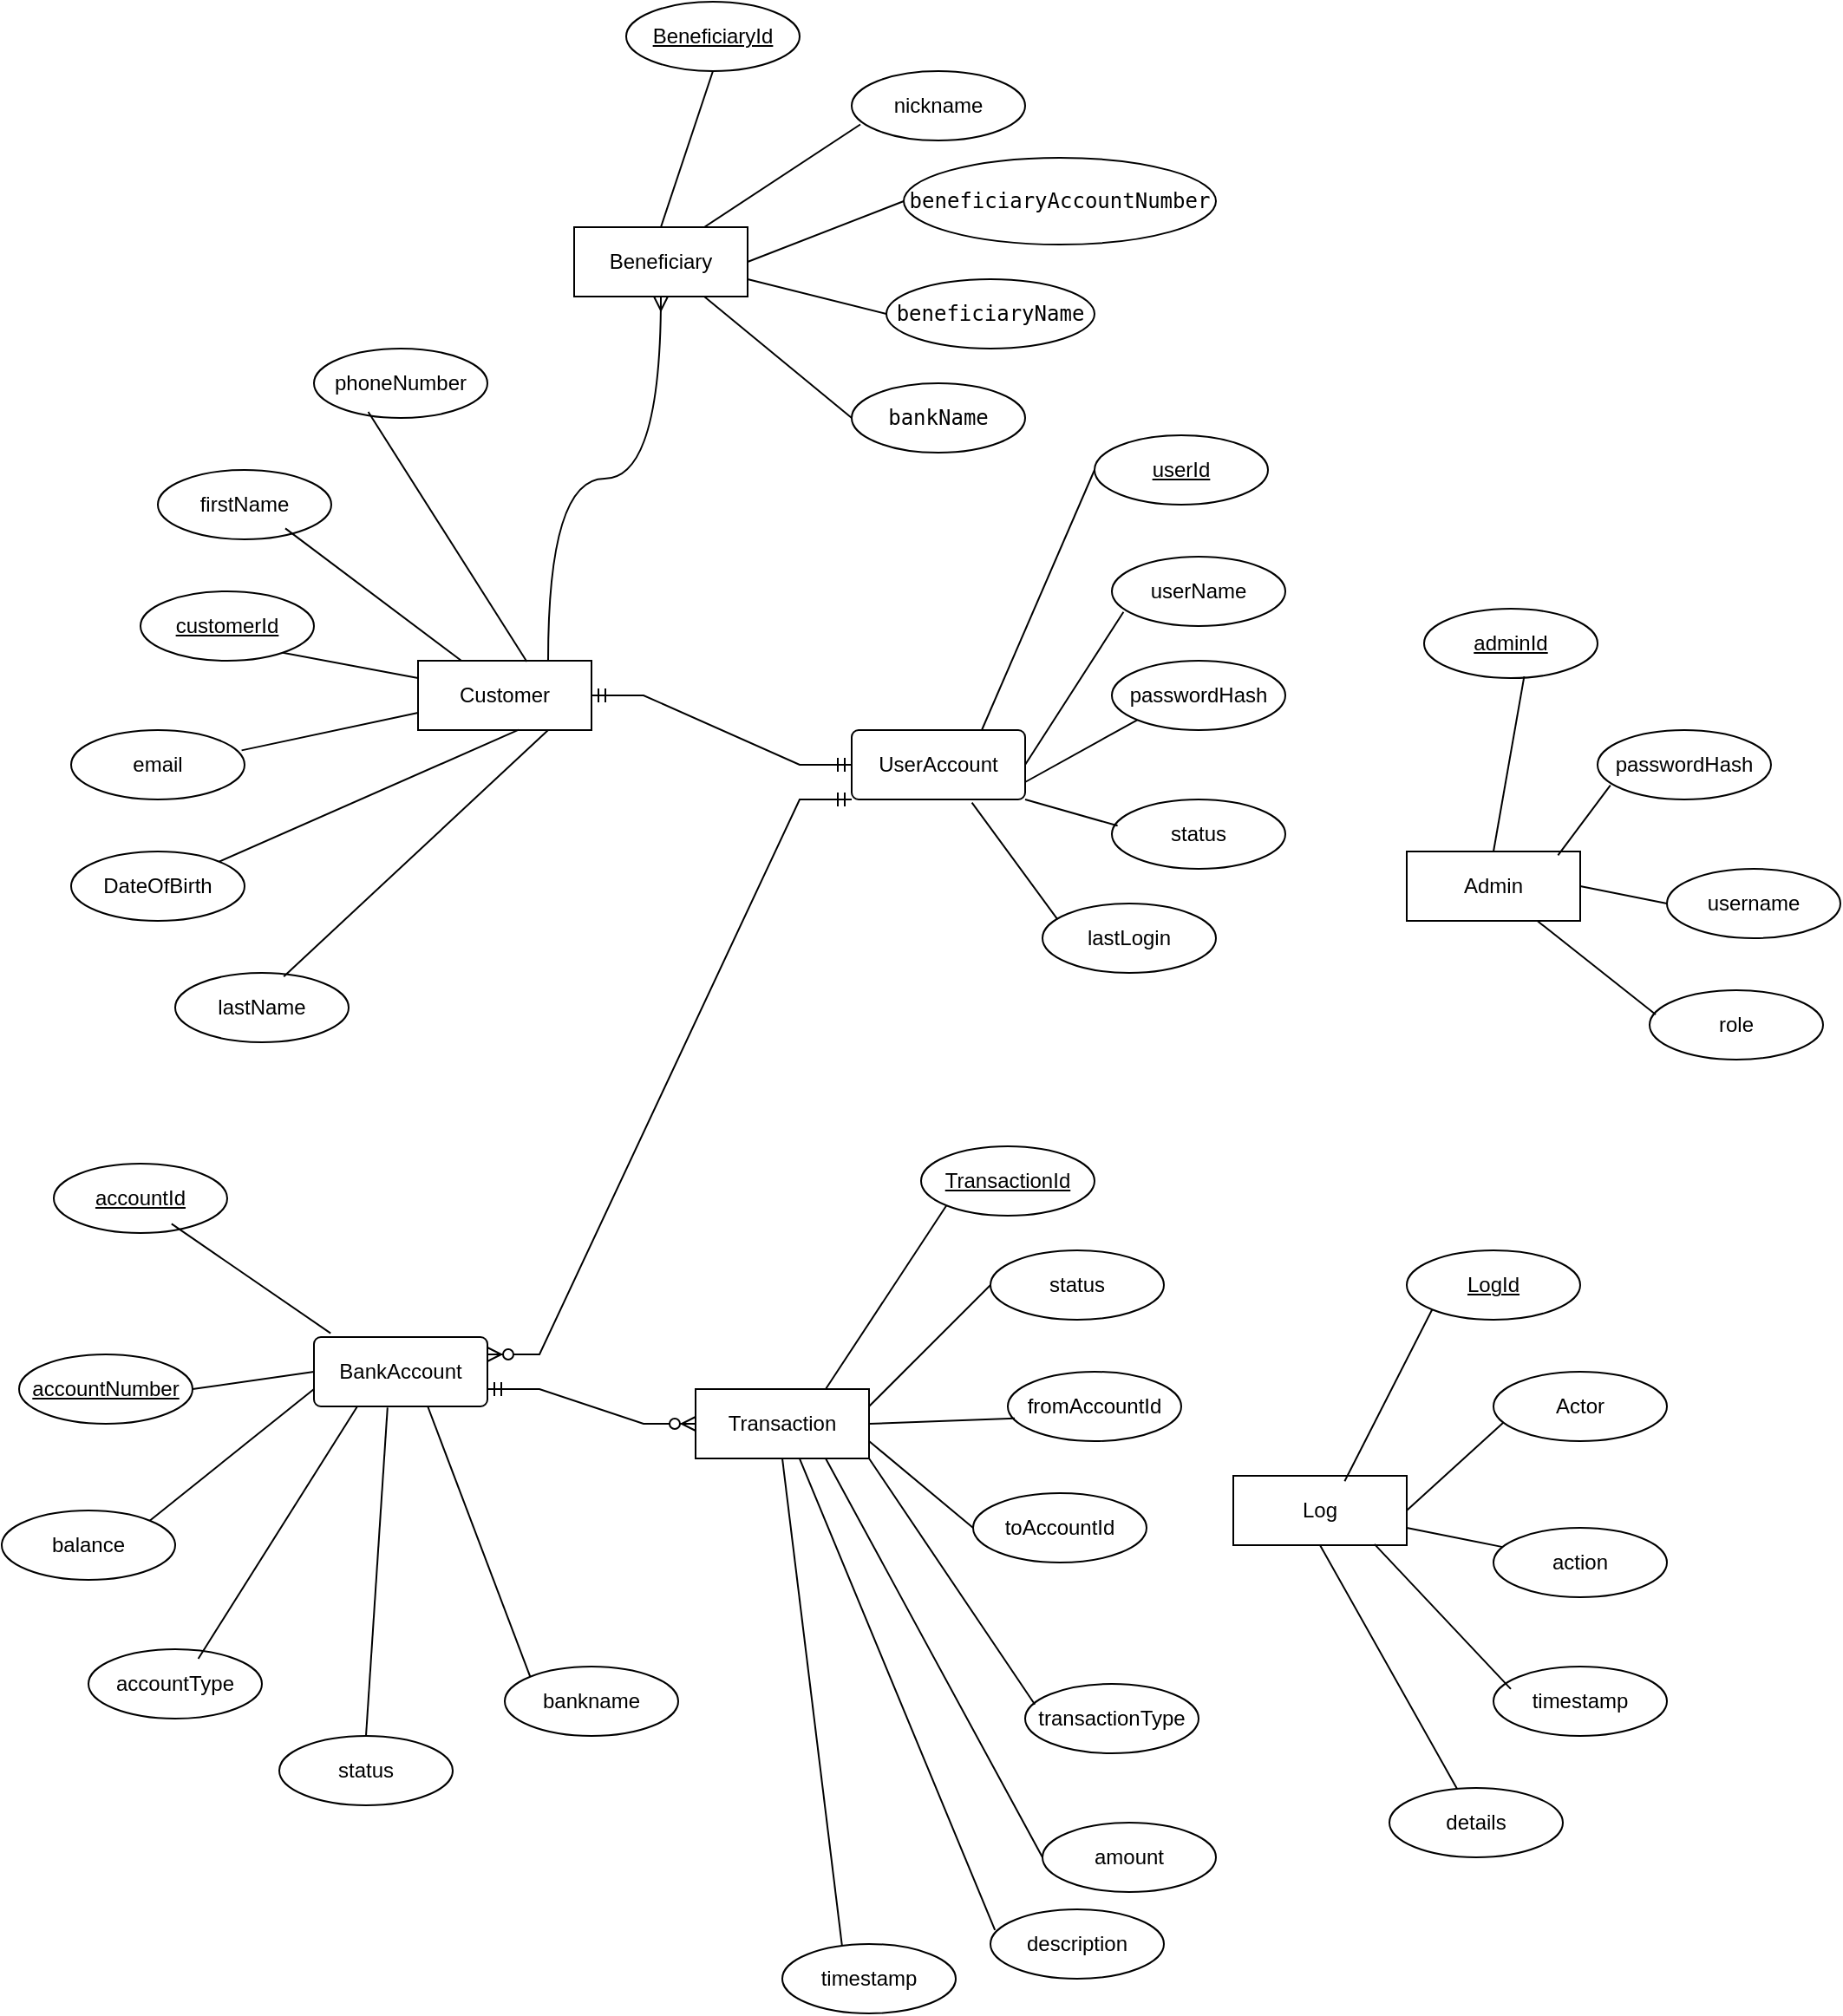 <mxfile version="28.2.5">
  <diagram id="4lKdeR4ZtB2dtN9yT8d8" name="Page-1">
    <mxGraphModel dx="2428" dy="1872" grid="1" gridSize="10" guides="1" tooltips="1" connect="1" arrows="1" fold="1" page="1" pageScale="1" pageWidth="827" pageHeight="1169" math="0" shadow="0">
      <root>
        <mxCell id="0" />
        <mxCell id="1" parent="0" />
        <mxCell id="KLNV0JxwbwmlQM-yH4I7-1" value="Customer" style="whiteSpace=wrap;html=1;align=center;" parent="1" vertex="1">
          <mxGeometry x="-370" y="200" width="100" height="40" as="geometry" />
        </mxCell>
        <mxCell id="KLNV0JxwbwmlQM-yH4I7-2" value="email" style="ellipse;whiteSpace=wrap;html=1;align=center;" parent="1" vertex="1">
          <mxGeometry x="-570" y="240" width="100" height="40" as="geometry" />
        </mxCell>
        <mxCell id="KLNV0JxwbwmlQM-yH4I7-3" value="lastName" style="ellipse;whiteSpace=wrap;html=1;align=center;" parent="1" vertex="1">
          <mxGeometry x="-510" y="380" width="100" height="40" as="geometry" />
        </mxCell>
        <mxCell id="KLNV0JxwbwmlQM-yH4I7-4" value="firstName" style="ellipse;whiteSpace=wrap;html=1;align=center;" parent="1" vertex="1">
          <mxGeometry x="-520" y="90" width="100" height="40" as="geometry" />
        </mxCell>
        <mxCell id="KLNV0JxwbwmlQM-yH4I7-6" value="phoneNumber" style="ellipse;whiteSpace=wrap;html=1;align=center;" parent="1" vertex="1">
          <mxGeometry x="-430" y="20" width="100" height="40" as="geometry" />
        </mxCell>
        <mxCell id="KLNV0JxwbwmlQM-yH4I7-7" value="DateOfBirth" style="ellipse;whiteSpace=wrap;html=1;align=center;" parent="1" vertex="1">
          <mxGeometry x="-570" y="310" width="100" height="40" as="geometry" />
        </mxCell>
        <mxCell id="KLNV0JxwbwmlQM-yH4I7-8" value="BankAccount" style="rounded=1;arcSize=10;whiteSpace=wrap;html=1;align=center;" parent="1" vertex="1">
          <mxGeometry x="-430" y="590" width="100" height="40" as="geometry" />
        </mxCell>
        <mxCell id="KLNV0JxwbwmlQM-yH4I7-17" value="status" style="ellipse;whiteSpace=wrap;html=1;align=center;" parent="1" vertex="1">
          <mxGeometry x="-450" y="820" width="100" height="40" as="geometry" />
        </mxCell>
        <mxCell id="KLNV0JxwbwmlQM-yH4I7-18" value="accountType" style="ellipse;whiteSpace=wrap;html=1;align=center;" parent="1" vertex="1">
          <mxGeometry x="-560" y="770" width="100" height="40" as="geometry" />
        </mxCell>
        <mxCell id="KLNV0JxwbwmlQM-yH4I7-19" value="balance" style="ellipse;whiteSpace=wrap;html=1;align=center;" parent="1" vertex="1">
          <mxGeometry x="-610" y="690" width="100" height="40" as="geometry" />
        </mxCell>
        <mxCell id="KLNV0JxwbwmlQM-yH4I7-20" value="accountId&lt;span style=&quot;color: rgba(0, 0, 0, 0); font-family: monospace; font-size: 0px; text-align: start; text-wrap-mode: nowrap;&quot;&gt;%3CmxGraphModel%3E%3Croot%3E%3CmxCell%20id%3D%220%22%2F%3E%3CmxCell%20id%3D%221%22%20parent%3D%220%22%2F%3E%3CmxCell%20id%3D%222%22%20value%3D%22userId%22%20style%3D%22ellipse%3BwhiteSpace%3Dwrap%3Bhtml%3D1%3Balign%3Dcenter%3B%22%20vertex%3D%221%22%20parent%3D%221%22%3E%3CmxGeometry%20x%3D%22630%22%20y%3D%22160%22%20width%3D%22100%22%20height%3D%2240%22%20as%3D%22geometry%22%2F%3E%3C%2FmxCell%3E%3C%2Froot%3E%3C%2FmxGraphModel%3E&lt;/span&gt;" style="ellipse;whiteSpace=wrap;html=1;align=center;fontStyle=4;" parent="1" vertex="1">
          <mxGeometry x="-580" y="490" width="100" height="40" as="geometry" />
        </mxCell>
        <mxCell id="KLNV0JxwbwmlQM-yH4I7-21" value="accountNumber" style="ellipse;whiteSpace=wrap;html=1;align=center;fontStyle=4;" parent="1" vertex="1">
          <mxGeometry x="-600" y="600" width="100" height="40" as="geometry" />
        </mxCell>
        <mxCell id="KLNV0JxwbwmlQM-yH4I7-22" value="" style="endArrow=none;html=1;rounded=0;entryX=0.313;entryY=0.913;entryDx=0;entryDy=0;entryPerimeter=0;exitX=0.627;exitY=0.013;exitDx=0;exitDy=0;exitPerimeter=0;" parent="1" source="KLNV0JxwbwmlQM-yH4I7-1" target="KLNV0JxwbwmlQM-yH4I7-6" edge="1">
          <mxGeometry relative="1" as="geometry">
            <mxPoint x="290" y="270" as="sourcePoint" />
            <mxPoint x="120" y="130" as="targetPoint" />
          </mxGeometry>
        </mxCell>
        <mxCell id="KLNV0JxwbwmlQM-yH4I7-23" value="" style="endArrow=none;html=1;rounded=0;entryX=0;entryY=0.5;entryDx=0;entryDy=0;exitX=0;exitY=0.25;exitDx=0;exitDy=0;" parent="1" source="KLNV0JxwbwmlQM-yH4I7-1" target="KLNV0JxwbwmlQM-yH4I7-35" edge="1">
          <mxGeometry relative="1" as="geometry">
            <mxPoint x="80" y="314" as="sourcePoint" />
            <mxPoint x="170" y="200" as="targetPoint" />
          </mxGeometry>
        </mxCell>
        <mxCell id="KLNV0JxwbwmlQM-yH4I7-24" value="" style="endArrow=none;html=1;rounded=0;entryX=0.735;entryY=0.842;entryDx=0;entryDy=0;exitX=0.25;exitY=0;exitDx=0;exitDy=0;entryPerimeter=0;" parent="1" source="KLNV0JxwbwmlQM-yH4I7-1" target="KLNV0JxwbwmlQM-yH4I7-4" edge="1">
          <mxGeometry relative="1" as="geometry">
            <mxPoint x="130" y="444" as="sourcePoint" />
            <mxPoint x="188" y="320" as="targetPoint" />
          </mxGeometry>
        </mxCell>
        <mxCell id="KLNV0JxwbwmlQM-yH4I7-25" value="" style="endArrow=none;html=1;rounded=0;entryX=0.75;entryY=1;entryDx=0;entryDy=0;exitX=0.626;exitY=0.053;exitDx=0;exitDy=0;exitPerimeter=0;" parent="1" source="KLNV0JxwbwmlQM-yH4I7-3" target="KLNV0JxwbwmlQM-yH4I7-1" edge="1">
          <mxGeometry relative="1" as="geometry">
            <mxPoint x="90" y="454" as="sourcePoint" />
            <mxPoint x="148" y="330" as="targetPoint" />
          </mxGeometry>
        </mxCell>
        <mxCell id="KLNV0JxwbwmlQM-yH4I7-26" value="" style="endArrow=none;html=1;rounded=0;entryX=0;entryY=0.75;entryDx=0;entryDy=0;exitX=0.983;exitY=0.292;exitDx=0;exitDy=0;exitPerimeter=0;" parent="1" source="KLNV0JxwbwmlQM-yH4I7-2" target="KLNV0JxwbwmlQM-yH4I7-1" edge="1">
          <mxGeometry relative="1" as="geometry">
            <mxPoint x="-30" y="404" as="sourcePoint" />
            <mxPoint x="28" y="280" as="targetPoint" />
          </mxGeometry>
        </mxCell>
        <mxCell id="KLNV0JxwbwmlQM-yH4I7-27" value="" style="endArrow=none;html=1;rounded=0;entryX=0.58;entryY=0.996;entryDx=0;entryDy=0;entryPerimeter=0;exitX=1;exitY=0;exitDx=0;exitDy=0;" parent="1" source="KLNV0JxwbwmlQM-yH4I7-7" target="KLNV0JxwbwmlQM-yH4I7-1" edge="1">
          <mxGeometry relative="1" as="geometry">
            <mxPoint x="90" y="544" as="sourcePoint" />
            <mxPoint x="148" y="420" as="targetPoint" />
          </mxGeometry>
        </mxCell>
        <mxCell id="KLNV0JxwbwmlQM-yH4I7-35" value="customerId" style="ellipse;whiteSpace=wrap;html=1;align=center;fontStyle=4;" parent="1" vertex="1">
          <mxGeometry x="-530" y="160" width="100" height="40" as="geometry" />
        </mxCell>
        <mxCell id="KLNV0JxwbwmlQM-yH4I7-37" value="" style="endArrow=none;html=1;rounded=0;exitX=0.679;exitY=0.868;exitDx=0;exitDy=0;exitPerimeter=0;entryX=0.096;entryY=-0.055;entryDx=0;entryDy=0;entryPerimeter=0;" parent="1" source="KLNV0JxwbwmlQM-yH4I7-20" target="KLNV0JxwbwmlQM-yH4I7-8" edge="1">
          <mxGeometry relative="1" as="geometry">
            <mxPoint x="290" y="550" as="sourcePoint" />
            <mxPoint x="450" y="550" as="targetPoint" />
          </mxGeometry>
        </mxCell>
        <mxCell id="KLNV0JxwbwmlQM-yH4I7-38" value="" style="endArrow=none;html=1;rounded=0;entryX=1;entryY=0.5;entryDx=0;entryDy=0;exitX=0;exitY=0.5;exitDx=0;exitDy=0;" parent="1" source="KLNV0JxwbwmlQM-yH4I7-8" target="KLNV0JxwbwmlQM-yH4I7-21" edge="1">
          <mxGeometry relative="1" as="geometry">
            <mxPoint x="-310" y="620" as="sourcePoint" />
            <mxPoint x="450" y="550" as="targetPoint" />
          </mxGeometry>
        </mxCell>
        <mxCell id="KLNV0JxwbwmlQM-yH4I7-40" value="" style="endArrow=none;html=1;rounded=0;entryX=1;entryY=0;entryDx=0;entryDy=0;exitX=0;exitY=0.75;exitDx=0;exitDy=0;" parent="1" source="KLNV0JxwbwmlQM-yH4I7-8" target="KLNV0JxwbwmlQM-yH4I7-19" edge="1">
          <mxGeometry relative="1" as="geometry">
            <mxPoint x="-310" y="650" as="sourcePoint" />
            <mxPoint x="603" y="660" as="targetPoint" />
          </mxGeometry>
        </mxCell>
        <mxCell id="KLNV0JxwbwmlQM-yH4I7-41" value="" style="endArrow=none;html=1;rounded=0;entryX=0.633;entryY=0.137;entryDx=0;entryDy=0;entryPerimeter=0;exitX=0.25;exitY=1;exitDx=0;exitDy=0;" parent="1" source="KLNV0JxwbwmlQM-yH4I7-8" target="KLNV0JxwbwmlQM-yH4I7-18" edge="1">
          <mxGeometry relative="1" as="geometry">
            <mxPoint x="570" y="719" as="sourcePoint" />
            <mxPoint x="623" y="680" as="targetPoint" />
          </mxGeometry>
        </mxCell>
        <mxCell id="KLNV0JxwbwmlQM-yH4I7-42" value="" style="endArrow=none;html=1;rounded=0;entryX=0.5;entryY=0;entryDx=0;entryDy=0;exitX=0.424;exitY=1.018;exitDx=0;exitDy=0;exitPerimeter=0;" parent="1" source="KLNV0JxwbwmlQM-yH4I7-8" target="KLNV0JxwbwmlQM-yH4I7-17" edge="1">
          <mxGeometry relative="1" as="geometry">
            <mxPoint x="560" y="729" as="sourcePoint" />
            <mxPoint x="613" y="690" as="targetPoint" />
          </mxGeometry>
        </mxCell>
        <mxCell id="KLNV0JxwbwmlQM-yH4I7-43" value="Transaction" style="whiteSpace=wrap;html=1;align=center;" parent="1" vertex="1">
          <mxGeometry x="-210" y="620" width="100" height="40" as="geometry" />
        </mxCell>
        <mxCell id="KLNV0JxwbwmlQM-yH4I7-44" value="fromAccountId" style="ellipse;whiteSpace=wrap;html=1;align=center;" parent="1" vertex="1">
          <mxGeometry x="-30" y="610" width="100" height="40" as="geometry" />
        </mxCell>
        <mxCell id="KLNV0JxwbwmlQM-yH4I7-45" value="TransactionId" style="ellipse;whiteSpace=wrap;html=1;align=center;fontStyle=4;" parent="1" vertex="1">
          <mxGeometry x="-80" y="480" width="100" height="40" as="geometry" />
        </mxCell>
        <mxCell id="KLNV0JxwbwmlQM-yH4I7-47" value="transactionType" style="ellipse;whiteSpace=wrap;html=1;align=center;" parent="1" vertex="1">
          <mxGeometry x="-20" y="790" width="100" height="40" as="geometry" />
        </mxCell>
        <mxCell id="KLNV0JxwbwmlQM-yH4I7-48" value="toAccountId" style="ellipse;whiteSpace=wrap;html=1;align=center;" parent="1" vertex="1">
          <mxGeometry x="-50" y="680" width="100" height="40" as="geometry" />
        </mxCell>
        <mxCell id="KLNV0JxwbwmlQM-yH4I7-49" value="amount" style="ellipse;whiteSpace=wrap;html=1;align=center;" parent="1" vertex="1">
          <mxGeometry x="-10" y="870" width="100" height="40" as="geometry" />
        </mxCell>
        <mxCell id="KLNV0JxwbwmlQM-yH4I7-50" value="description" style="ellipse;whiteSpace=wrap;html=1;align=center;" parent="1" vertex="1">
          <mxGeometry x="-40" y="920" width="100" height="40" as="geometry" />
        </mxCell>
        <mxCell id="KLNV0JxwbwmlQM-yH4I7-51" value="status" style="ellipse;whiteSpace=wrap;html=1;align=center;" parent="1" vertex="1">
          <mxGeometry x="-40" y="540" width="100" height="40" as="geometry" />
        </mxCell>
        <mxCell id="KLNV0JxwbwmlQM-yH4I7-52" value="timestamp" style="ellipse;whiteSpace=wrap;html=1;align=center;" parent="1" vertex="1">
          <mxGeometry x="-160" y="940" width="100" height="40" as="geometry" />
        </mxCell>
        <mxCell id="KLNV0JxwbwmlQM-yH4I7-54" value="Admin" style="whiteSpace=wrap;html=1;align=center;" parent="1" vertex="1">
          <mxGeometry x="200" y="310" width="100" height="40" as="geometry" />
        </mxCell>
        <mxCell id="KLNV0JxwbwmlQM-yH4I7-55" value="passwordHash" style="ellipse;whiteSpace=wrap;html=1;align=center;" parent="1" vertex="1">
          <mxGeometry x="310" y="240" width="100" height="40" as="geometry" />
        </mxCell>
        <mxCell id="KLNV0JxwbwmlQM-yH4I7-56" value="adminId" style="ellipse;whiteSpace=wrap;html=1;align=center;fontStyle=4;" parent="1" vertex="1">
          <mxGeometry x="210" y="170" width="100" height="40" as="geometry" />
        </mxCell>
        <mxCell id="KLNV0JxwbwmlQM-yH4I7-57" value="username" style="ellipse;whiteSpace=wrap;html=1;align=center;" parent="1" vertex="1">
          <mxGeometry x="350" y="320" width="100" height="40" as="geometry" />
        </mxCell>
        <mxCell id="hvfkJ8Ui0_NtQzetKTxe-1" value="Log" style="whiteSpace=wrap;html=1;align=center;" vertex="1" parent="1">
          <mxGeometry x="100" y="670" width="100" height="40" as="geometry" />
        </mxCell>
        <mxCell id="hvfkJ8Ui0_NtQzetKTxe-2" value="LogId" style="ellipse;whiteSpace=wrap;html=1;align=center;fontStyle=4;" vertex="1" parent="1">
          <mxGeometry x="200" y="540" width="100" height="40" as="geometry" />
        </mxCell>
        <mxCell id="hvfkJ8Ui0_NtQzetKTxe-3" value="Actor" style="ellipse;whiteSpace=wrap;html=1;align=center;" vertex="1" parent="1">
          <mxGeometry x="250" y="610" width="100" height="40" as="geometry" />
        </mxCell>
        <mxCell id="hvfkJ8Ui0_NtQzetKTxe-4" value="action" style="ellipse;whiteSpace=wrap;html=1;align=center;" vertex="1" parent="1">
          <mxGeometry x="250" y="700" width="100" height="40" as="geometry" />
        </mxCell>
        <mxCell id="hvfkJ8Ui0_NtQzetKTxe-5" value="details" style="ellipse;whiteSpace=wrap;html=1;align=center;" vertex="1" parent="1">
          <mxGeometry x="190" y="850" width="100" height="40" as="geometry" />
        </mxCell>
        <mxCell id="hvfkJ8Ui0_NtQzetKTxe-6" value="timestamp" style="ellipse;whiteSpace=wrap;html=1;align=center;" vertex="1" parent="1">
          <mxGeometry x="250" y="780" width="100" height="40" as="geometry" />
        </mxCell>
        <mxCell id="hvfkJ8Ui0_NtQzetKTxe-8" value="role" style="ellipse;whiteSpace=wrap;html=1;align=center;" vertex="1" parent="1">
          <mxGeometry x="340" y="390" width="100" height="40" as="geometry" />
        </mxCell>
        <mxCell id="hvfkJ8Ui0_NtQzetKTxe-9" value="" style="endArrow=none;html=1;rounded=0;exitX=0.75;exitY=0;exitDx=0;exitDy=0;entryX=0;entryY=1;entryDx=0;entryDy=0;" edge="1" parent="1" source="KLNV0JxwbwmlQM-yH4I7-43" target="KLNV0JxwbwmlQM-yH4I7-45">
          <mxGeometry relative="1" as="geometry">
            <mxPoint x="90" y="760" as="sourcePoint" />
            <mxPoint x="250" y="760" as="targetPoint" />
          </mxGeometry>
        </mxCell>
        <mxCell id="hvfkJ8Ui0_NtQzetKTxe-10" value="" style="endArrow=none;html=1;rounded=0;exitX=1;exitY=0.25;exitDx=0;exitDy=0;entryX=0;entryY=0.5;entryDx=0;entryDy=0;" edge="1" parent="1" source="KLNV0JxwbwmlQM-yH4I7-43" target="KLNV0JxwbwmlQM-yH4I7-51">
          <mxGeometry relative="1" as="geometry">
            <mxPoint x="-140" y="936" as="sourcePoint" />
            <mxPoint x="-30" y="800" as="targetPoint" />
          </mxGeometry>
        </mxCell>
        <mxCell id="hvfkJ8Ui0_NtQzetKTxe-11" value="" style="endArrow=none;html=1;rounded=0;exitX=1;exitY=0.5;exitDx=0;exitDy=0;entryX=0.04;entryY=0.673;entryDx=0;entryDy=0;entryPerimeter=0;" edge="1" parent="1" source="KLNV0JxwbwmlQM-yH4I7-43" target="KLNV0JxwbwmlQM-yH4I7-44">
          <mxGeometry relative="1" as="geometry">
            <mxPoint x="-150" y="810" as="sourcePoint" />
            <mxPoint x="10" y="810" as="targetPoint" />
          </mxGeometry>
        </mxCell>
        <mxCell id="hvfkJ8Ui0_NtQzetKTxe-12" value="" style="endArrow=none;html=1;rounded=0;exitX=1;exitY=0.75;exitDx=0;exitDy=0;entryX=0;entryY=0.5;entryDx=0;entryDy=0;" edge="1" parent="1" source="KLNV0JxwbwmlQM-yH4I7-43" target="KLNV0JxwbwmlQM-yH4I7-48">
          <mxGeometry relative="1" as="geometry">
            <mxPoint x="-160" y="1006" as="sourcePoint" />
            <mxPoint x="-50" y="870" as="targetPoint" />
          </mxGeometry>
        </mxCell>
        <mxCell id="hvfkJ8Ui0_NtQzetKTxe-13" value="" style="endArrow=none;html=1;rounded=0;exitX=1;exitY=1;exitDx=0;exitDy=0;entryX=0.056;entryY=0.297;entryDx=0;entryDy=0;entryPerimeter=0;" edge="1" parent="1" source="KLNV0JxwbwmlQM-yH4I7-43" target="KLNV0JxwbwmlQM-yH4I7-47">
          <mxGeometry relative="1" as="geometry">
            <mxPoint x="-110" y="1046" as="sourcePoint" />
            <mxPoint y="910" as="targetPoint" />
          </mxGeometry>
        </mxCell>
        <mxCell id="hvfkJ8Ui0_NtQzetKTxe-14" value="" style="endArrow=none;html=1;rounded=0;exitX=0.75;exitY=1;exitDx=0;exitDy=0;entryX=0;entryY=0.5;entryDx=0;entryDy=0;" edge="1" parent="1" source="KLNV0JxwbwmlQM-yH4I7-43" target="KLNV0JxwbwmlQM-yH4I7-49">
          <mxGeometry relative="1" as="geometry">
            <mxPoint x="90" y="1106" as="sourcePoint" />
            <mxPoint x="200" y="970" as="targetPoint" />
          </mxGeometry>
        </mxCell>
        <mxCell id="hvfkJ8Ui0_NtQzetKTxe-15" value="" style="endArrow=none;html=1;rounded=0;exitX=0.599;exitY=0.999;exitDx=0;exitDy=0;entryX=0.026;entryY=0.299;entryDx=0;entryDy=0;entryPerimeter=0;exitPerimeter=0;" edge="1" parent="1" source="KLNV0JxwbwmlQM-yH4I7-43" target="KLNV0JxwbwmlQM-yH4I7-50">
          <mxGeometry relative="1" as="geometry">
            <mxPoint x="210" y="1186" as="sourcePoint" />
            <mxPoint x="320" y="1050" as="targetPoint" />
          </mxGeometry>
        </mxCell>
        <mxCell id="hvfkJ8Ui0_NtQzetKTxe-16" value="" style="endArrow=none;html=1;rounded=0;exitX=0.5;exitY=1;exitDx=0;exitDy=0;entryX=0.344;entryY=0.018;entryDx=0;entryDy=0;entryPerimeter=0;" edge="1" parent="1" source="KLNV0JxwbwmlQM-yH4I7-43" target="KLNV0JxwbwmlQM-yH4I7-52">
          <mxGeometry relative="1" as="geometry">
            <mxPoint x="-170" y="1226" as="sourcePoint" />
            <mxPoint x="-60" y="1090" as="targetPoint" />
          </mxGeometry>
        </mxCell>
        <mxCell id="hvfkJ8Ui0_NtQzetKTxe-18" value="" style="endArrow=none;html=1;rounded=0;entryX=0;entryY=1;entryDx=0;entryDy=0;exitX=0.642;exitY=0.079;exitDx=0;exitDy=0;exitPerimeter=0;" edge="1" parent="1" source="hvfkJ8Ui0_NtQzetKTxe-1" target="hvfkJ8Ui0_NtQzetKTxe-2">
          <mxGeometry relative="1" as="geometry">
            <mxPoint x="-150" y="630" as="sourcePoint" />
            <mxPoint x="10" y="630" as="targetPoint" />
          </mxGeometry>
        </mxCell>
        <mxCell id="hvfkJ8Ui0_NtQzetKTxe-19" value="" style="endArrow=none;html=1;rounded=0;exitX=1;exitY=0.5;exitDx=0;exitDy=0;entryX=0.059;entryY=0.729;entryDx=0;entryDy=0;entryPerimeter=0;" edge="1" parent="1" source="hvfkJ8Ui0_NtQzetKTxe-1" target="hvfkJ8Ui0_NtQzetKTxe-3">
          <mxGeometry relative="1" as="geometry">
            <mxPoint x="110" y="866" as="sourcePoint" />
            <mxPoint x="220" y="730" as="targetPoint" />
          </mxGeometry>
        </mxCell>
        <mxCell id="hvfkJ8Ui0_NtQzetKTxe-20" value="" style="endArrow=none;html=1;rounded=0;exitX=1;exitY=0.75;exitDx=0;exitDy=0;" edge="1" parent="1" source="hvfkJ8Ui0_NtQzetKTxe-1" target="hvfkJ8Ui0_NtQzetKTxe-4">
          <mxGeometry relative="1" as="geometry">
            <mxPoint x="150" y="906" as="sourcePoint" />
            <mxPoint x="260" y="770" as="targetPoint" />
          </mxGeometry>
        </mxCell>
        <mxCell id="hvfkJ8Ui0_NtQzetKTxe-21" value="" style="endArrow=none;html=1;rounded=0;exitX=0.814;exitY=0.986;exitDx=0;exitDy=0;entryX=0.1;entryY=0.323;entryDx=0;entryDy=0;exitPerimeter=0;entryPerimeter=0;" edge="1" parent="1" source="hvfkJ8Ui0_NtQzetKTxe-1" target="hvfkJ8Ui0_NtQzetKTxe-6">
          <mxGeometry relative="1" as="geometry">
            <mxPoint x="220" y="916" as="sourcePoint" />
            <mxPoint x="330" y="780" as="targetPoint" />
          </mxGeometry>
        </mxCell>
        <mxCell id="hvfkJ8Ui0_NtQzetKTxe-22" value="" style="endArrow=none;html=1;rounded=0;exitX=0.5;exitY=1;exitDx=0;exitDy=0;" edge="1" parent="1" source="hvfkJ8Ui0_NtQzetKTxe-1" target="hvfkJ8Ui0_NtQzetKTxe-5">
          <mxGeometry relative="1" as="geometry">
            <mxPoint x="230" y="1026" as="sourcePoint" />
            <mxPoint x="340" y="890" as="targetPoint" />
          </mxGeometry>
        </mxCell>
        <mxCell id="hvfkJ8Ui0_NtQzetKTxe-23" value="" style="endArrow=none;html=1;rounded=0;exitX=0.577;exitY=0.976;exitDx=0;exitDy=0;exitPerimeter=0;entryX=0.5;entryY=0;entryDx=0;entryDy=0;" edge="1" parent="1" source="KLNV0JxwbwmlQM-yH4I7-56" target="KLNV0JxwbwmlQM-yH4I7-54">
          <mxGeometry relative="1" as="geometry">
            <mxPoint x="210" y="340" as="sourcePoint" />
            <mxPoint x="370" y="340" as="targetPoint" />
          </mxGeometry>
        </mxCell>
        <mxCell id="hvfkJ8Ui0_NtQzetKTxe-24" value="" style="endArrow=none;html=1;rounded=0;exitX=0.872;exitY=0.054;exitDx=0;exitDy=0;exitPerimeter=0;entryX=0.074;entryY=0.796;entryDx=0;entryDy=0;entryPerimeter=0;" edge="1" parent="1" source="KLNV0JxwbwmlQM-yH4I7-54" target="KLNV0JxwbwmlQM-yH4I7-55">
          <mxGeometry relative="1" as="geometry">
            <mxPoint x="268" y="270" as="sourcePoint" />
            <mxPoint x="250" y="371" as="targetPoint" />
          </mxGeometry>
        </mxCell>
        <mxCell id="hvfkJ8Ui0_NtQzetKTxe-25" value="" style="endArrow=none;html=1;rounded=0;exitX=0;exitY=0.5;exitDx=0;exitDy=0;entryX=1;entryY=0.5;entryDx=0;entryDy=0;" edge="1" parent="1" source="KLNV0JxwbwmlQM-yH4I7-57" target="KLNV0JxwbwmlQM-yH4I7-54">
          <mxGeometry relative="1" as="geometry">
            <mxPoint x="338" y="340" as="sourcePoint" />
            <mxPoint x="320" y="441" as="targetPoint" />
          </mxGeometry>
        </mxCell>
        <mxCell id="hvfkJ8Ui0_NtQzetKTxe-26" value="" style="endArrow=none;html=1;rounded=0;exitX=0.035;exitY=0.35;exitDx=0;exitDy=0;exitPerimeter=0;" edge="1" parent="1" source="hvfkJ8Ui0_NtQzetKTxe-8" target="KLNV0JxwbwmlQM-yH4I7-54">
          <mxGeometry relative="1" as="geometry">
            <mxPoint x="308" y="410" as="sourcePoint" />
            <mxPoint x="290" y="511" as="targetPoint" />
          </mxGeometry>
        </mxCell>
        <mxCell id="hvfkJ8Ui0_NtQzetKTxe-27" value="UserAccount" style="rounded=1;arcSize=10;whiteSpace=wrap;html=1;align=center;" vertex="1" parent="1">
          <mxGeometry x="-120" y="240" width="100" height="40" as="geometry" />
        </mxCell>
        <mxCell id="hvfkJ8Ui0_NtQzetKTxe-28" value="userName" style="ellipse;whiteSpace=wrap;html=1;align=center;" vertex="1" parent="1">
          <mxGeometry x="30" y="140" width="100" height="40" as="geometry" />
        </mxCell>
        <mxCell id="hvfkJ8Ui0_NtQzetKTxe-29" value="passwordHash" style="ellipse;whiteSpace=wrap;html=1;align=center;" vertex="1" parent="1">
          <mxGeometry x="30" y="200" width="100" height="40" as="geometry" />
        </mxCell>
        <mxCell id="hvfkJ8Ui0_NtQzetKTxe-30" value="lastLogin" style="ellipse;whiteSpace=wrap;html=1;align=center;" vertex="1" parent="1">
          <mxGeometry x="-10" y="340" width="100" height="40" as="geometry" />
        </mxCell>
        <mxCell id="hvfkJ8Ui0_NtQzetKTxe-31" value="status" style="ellipse;whiteSpace=wrap;html=1;align=center;" vertex="1" parent="1">
          <mxGeometry x="30" y="280" width="100" height="40" as="geometry" />
        </mxCell>
        <mxCell id="hvfkJ8Ui0_NtQzetKTxe-32" value="" style="endArrow=none;html=1;rounded=0;entryX=0;entryY=0.5;entryDx=0;entryDy=0;exitX=0.75;exitY=0;exitDx=0;exitDy=0;" edge="1" parent="1" source="hvfkJ8Ui0_NtQzetKTxe-27" target="hvfkJ8Ui0_NtQzetKTxe-37">
          <mxGeometry relative="1" as="geometry">
            <mxPoint x="-340" y="240" as="sourcePoint" />
            <mxPoint x="25.3" y="110.52" as="targetPoint" />
          </mxGeometry>
        </mxCell>
        <mxCell id="hvfkJ8Ui0_NtQzetKTxe-33" value="" style="endArrow=none;html=1;rounded=0;entryX=0.067;entryY=0.796;entryDx=0;entryDy=0;entryPerimeter=0;exitX=1;exitY=0.5;exitDx=0;exitDy=0;" edge="1" parent="1" source="hvfkJ8Ui0_NtQzetKTxe-27" target="hvfkJ8Ui0_NtQzetKTxe-28">
          <mxGeometry relative="1" as="geometry">
            <mxPoint x="-340" y="240" as="sourcePoint" />
            <mxPoint x="-180" y="240" as="targetPoint" />
          </mxGeometry>
        </mxCell>
        <mxCell id="hvfkJ8Ui0_NtQzetKTxe-34" value="" style="endArrow=none;html=1;rounded=0;entryX=0;entryY=1;entryDx=0;entryDy=0;exitX=1;exitY=0.75;exitDx=0;exitDy=0;" edge="1" parent="1" source="hvfkJ8Ui0_NtQzetKTxe-27" target="hvfkJ8Ui0_NtQzetKTxe-29">
          <mxGeometry relative="1" as="geometry">
            <mxPoint y="308" as="sourcePoint" />
            <mxPoint x="47" y="260" as="targetPoint" />
          </mxGeometry>
        </mxCell>
        <mxCell id="hvfkJ8Ui0_NtQzetKTxe-35" value="" style="endArrow=none;html=1;rounded=0;entryX=0.033;entryY=0.379;entryDx=0;entryDy=0;entryPerimeter=0;exitX=1;exitY=1;exitDx=0;exitDy=0;" edge="1" parent="1" source="hvfkJ8Ui0_NtQzetKTxe-27" target="hvfkJ8Ui0_NtQzetKTxe-31">
          <mxGeometry relative="1" as="geometry">
            <mxPoint y="338" as="sourcePoint" />
            <mxPoint x="47" y="290" as="targetPoint" />
          </mxGeometry>
        </mxCell>
        <mxCell id="hvfkJ8Ui0_NtQzetKTxe-36" value="" style="endArrow=none;html=1;rounded=0;entryX=0.087;entryY=0.229;entryDx=0;entryDy=0;entryPerimeter=0;exitX=0.693;exitY=1.046;exitDx=0;exitDy=0;exitPerimeter=0;" edge="1" parent="1" source="hvfkJ8Ui0_NtQzetKTxe-27" target="hvfkJ8Ui0_NtQzetKTxe-30">
          <mxGeometry relative="1" as="geometry">
            <mxPoint x="-40" y="358" as="sourcePoint" />
            <mxPoint x="7" y="310" as="targetPoint" />
          </mxGeometry>
        </mxCell>
        <mxCell id="hvfkJ8Ui0_NtQzetKTxe-37" value="userId" style="ellipse;whiteSpace=wrap;html=1;align=center;fontStyle=4;" vertex="1" parent="1">
          <mxGeometry x="20" y="70" width="100" height="40" as="geometry" />
        </mxCell>
        <mxCell id="hvfkJ8Ui0_NtQzetKTxe-47" value="" style="edgeStyle=entityRelationEdgeStyle;fontSize=12;html=1;endArrow=ERmandOne;startArrow=ERmandOne;rounded=0;entryX=0;entryY=0.5;entryDx=0;entryDy=0;exitX=1;exitY=0.5;exitDx=0;exitDy=0;" edge="1" parent="1" source="KLNV0JxwbwmlQM-yH4I7-1" target="hvfkJ8Ui0_NtQzetKTxe-27">
          <mxGeometry width="100" height="100" relative="1" as="geometry">
            <mxPoint x="-280" y="290" as="sourcePoint" />
            <mxPoint x="-180" y="190" as="targetPoint" />
          </mxGeometry>
        </mxCell>
        <mxCell id="hvfkJ8Ui0_NtQzetKTxe-51" value="&lt;mxGraphModel&gt;&lt;root&gt;&lt;mxCell id=&quot;0&quot;/&gt;&lt;mxCell id=&quot;1&quot; parent=&quot;0&quot;/&gt;&lt;mxCell id=&quot;2&quot; value=&quot;BankAccount&quot; style=&quot;rounded=1;arcSize=10;whiteSpace=wrap;html=1;align=center;&quot; vertex=&quot;1&quot; parent=&quot;1&quot;&gt;&lt;mxGeometry x=&quot;-280&quot; y=&quot;600&quot; width=&quot;100&quot; height=&quot;40&quot; as=&quot;geometry&quot;/&gt;&lt;/mxCell&gt;&lt;mxCell id=&quot;3&quot; value=&quot;status&quot; style=&quot;ellipse;whiteSpace=wrap;html=1;align=center;&quot; vertex=&quot;1&quot; parent=&quot;1&quot;&gt;&lt;mxGeometry x=&quot;-300&quot; y=&quot;720&quot; width=&quot;100&quot; height=&quot;40&quot; as=&quot;geometry&quot;/&gt;&lt;/mxCell&gt;&lt;mxCell id=&quot;4&quot; value=&quot;accountType&quot; style=&quot;ellipse;whiteSpace=wrap;html=1;align=center;&quot; vertex=&quot;1&quot; parent=&quot;1&quot;&gt;&lt;mxGeometry x=&quot;-410&quot; y=&quot;700&quot; width=&quot;100&quot; height=&quot;40&quot; as=&quot;geometry&quot;/&gt;&lt;/mxCell&gt;&lt;mxCell id=&quot;5&quot; value=&quot;balance&quot; style=&quot;ellipse;whiteSpace=wrap;html=1;align=center;&quot; vertex=&quot;1&quot; parent=&quot;1&quot;&gt;&lt;mxGeometry x=&quot;-450&quot; y=&quot;660&quot; width=&quot;100&quot; height=&quot;40&quot; as=&quot;geometry&quot;/&gt;&lt;/mxCell&gt;&lt;mxCell id=&quot;6&quot; value=&quot;accountId&amp;lt;span style=&amp;quot;color: rgba(0, 0, 0, 0); font-family: monospace; font-size: 0px; text-align: start; text-wrap-mode: nowrap;&amp;quot;&amp;gt;%3CmxGraphModel%3E%3Croot%3E%3CmxCell%20id%3D%220%22%2F%3E%3CmxCell%20id%3D%221%22%20parent%3D%220%22%2F%3E%3CmxCell%20id%3D%222%22%20value%3D%22userId%22%20style%3D%22ellipse%3BwhiteSpace%3Dwrap%3Bhtml%3D1%3Balign%3Dcenter%3B%22%20vertex%3D%221%22%20parent%3D%221%22%3E%3CmxGeometry%20x%3D%22630%22%20y%3D%22160%22%20width%3D%22100%22%20height%3D%2240%22%20as%3D%22geometry%22%2F%3E%3C%2FmxCell%3E%3C%2Froot%3E%3C%2FmxGraphModel%3E" style="edgeStyle=entityRelationEdgeStyle;fontSize=12;html=1;endArrow=ERzeroToMany;startArrow=ERmandOne;rounded=0;entryX=1;entryY=0.25;entryDx=0;entryDy=0;exitX=0;exitY=1;exitDx=0;exitDy=0;" edge="1" parent="1" source="hvfkJ8Ui0_NtQzetKTxe-27" target="KLNV0JxwbwmlQM-yH4I7-8">
          <mxGeometry width="100" height="100" relative="1" as="geometry">
            <mxPoint x="-110" y="250" as="sourcePoint" />
            <mxPoint x="-30" y="230" as="targetPoint" />
            <Array as="points">
              <mxPoint x="-120" y="280" />
            </Array>
          </mxGeometry>
        </mxCell>
        <mxCell id="hvfkJ8Ui0_NtQzetKTxe-52" value="&lt;mxGraphModel&gt;&lt;root&gt;&lt;mxCell id=&quot;0&quot;/&gt;&lt;mxCell id=&quot;1&quot; parent=&quot;0&quot;/&gt;&lt;mxCell id=&quot;2&quot; value=&quot;BankAccount&quot; style=&quot;rounded=1;arcSize=10;whiteSpace=wrap;html=1;align=center;&quot; vertex=&quot;1&quot; parent=&quot;1&quot;&gt;&lt;mxGeometry x=&quot;-280&quot; y=&quot;600&quot; width=&quot;100&quot; height=&quot;40&quot; as=&quot;geometry&quot;/&gt;&lt;/mxCell&gt;&lt;mxCell id=&quot;3&quot; value=&quot;status&quot; style=&quot;ellipse;whiteSpace=wrap;html=1;align=center;&quot; vertex=&quot;1&quot; parent=&quot;1&quot;&gt;&lt;mxGeometry x=&quot;-300&quot; y=&quot;720&quot; width=&quot;100&quot; height=&quot;40&quot; as=&quot;geometry&quot;/&gt;&lt;/mxCell&gt;&lt;mxCell id=&quot;4&quot; value=&quot;accountType&quot; style=&quot;ellipse;whiteSpace=wrap;html=1;align=center;&quot; vertex=&quot;1&quot; parent=&quot;1&quot;&gt;&lt;mxGeometry x=&quot;-410&quot; y=&quot;700&quot; width=&quot;100&quot; height=&quot;40&quot; as=&quot;geometry&quot;/&gt;&lt;/mxCell&gt;&lt;mxCell id=&quot;5&quot; value=&quot;balance&quot; style=&quot;ellipse;whiteSpace=wrap;html=1;align=center;&quot; vertex=&quot;1&quot; parent=&quot;1&quot;&gt;&lt;mxGeometry x=&quot;-450&quot; y=&quot;660&quot; width=&quot;100&quot; height=&quot;40&quot; as=&quot;geometry&quot;/&gt;&lt;/mxCell&gt;&lt;mxCell id=&quot;6&quot; value=&quot;accountId&amp;lt;span style=&amp;quot;color: rgba(0, 0, 0, 0); font-family: monospace; font-size: 0px; text-align: start; text-wrap-mode: nowrap;&amp;quot;&amp;gt;%3CmxGraphModel%3E%3Croot%3E%3CmxCell%20id%3D%220%22%2F%3E%3CmxCell%20id%3D%221%22%20parent%3D%220%22%2F%3E%3CmxCell%20id%3D%222%22%20value%3D%22userId%22%20style%3D%22ellipse%3BwhiteSpace%3Dwrap%3Bhtml%3D1%3Balign%3Dcenter%3B%22%20vertex%3D%221%22%20parent%3D%221%22%3E%3CmxGeometry%20x%3D%22630%22%20y%3D%22160%22%20width%3D%22100%22%20height%3D%2240%22%20as%3D%22geometry%22%2F%3E%3C%2FmxCell%3E%3C%2Froot%3E%3C%2FmxGraphModel%3E" style="edgeStyle=entityRelationEdgeStyle;fontSize=12;html=1;endArrow=ERzeroToMany;startArrow=ERmandOne;rounded=0;entryX=0;entryY=0.5;entryDx=0;entryDy=0;exitX=1;exitY=0.75;exitDx=0;exitDy=0;" edge="1" parent="1" source="KLNV0JxwbwmlQM-yH4I7-8" target="KLNV0JxwbwmlQM-yH4I7-43">
          <mxGeometry width="100" height="100" relative="1" as="geometry">
            <mxPoint x="-20" y="500" as="sourcePoint" />
            <mxPoint x="-230" y="820" as="targetPoint" />
            <Array as="points">
              <mxPoint x="-20" y="500" />
            </Array>
          </mxGeometry>
        </mxCell>
        <mxCell id="hvfkJ8Ui0_NtQzetKTxe-53" value="bankname" style="ellipse;whiteSpace=wrap;html=1;align=center;" vertex="1" parent="1">
          <mxGeometry x="-320" y="780" width="100" height="40" as="geometry" />
        </mxCell>
        <mxCell id="hvfkJ8Ui0_NtQzetKTxe-54" value="" style="endArrow=none;html=1;rounded=0;entryX=0;entryY=0;entryDx=0;entryDy=0;exitX=0.656;exitY=1;exitDx=0;exitDy=0;exitPerimeter=0;" edge="1" parent="1" source="KLNV0JxwbwmlQM-yH4I7-8" target="hvfkJ8Ui0_NtQzetKTxe-53">
          <mxGeometry relative="1" as="geometry">
            <mxPoint x="-388" y="730" as="sourcePoint" />
            <mxPoint x="-400" y="919" as="targetPoint" />
          </mxGeometry>
        </mxCell>
        <mxCell id="hvfkJ8Ui0_NtQzetKTxe-59" value="Beneficiary" style="whiteSpace=wrap;html=1;align=center;" vertex="1" parent="1">
          <mxGeometry x="-280" y="-50" width="100" height="40" as="geometry" />
        </mxCell>
        <mxCell id="hvfkJ8Ui0_NtQzetKTxe-60" value="BeneficiaryId" style="ellipse;whiteSpace=wrap;html=1;align=center;fontStyle=4;" vertex="1" parent="1">
          <mxGeometry x="-250" y="-180" width="100" height="40" as="geometry" />
        </mxCell>
        <mxCell id="hvfkJ8Ui0_NtQzetKTxe-61" value="nickname" style="ellipse;whiteSpace=wrap;html=1;align=center;" vertex="1" parent="1">
          <mxGeometry x="-120" y="-140" width="100" height="40" as="geometry" />
        </mxCell>
        <mxCell id="hvfkJ8Ui0_NtQzetKTxe-62" value="&lt;code&gt;beneficiaryAccountNumber&lt;/code&gt;" style="ellipse;whiteSpace=wrap;html=1;align=center;" vertex="1" parent="1">
          <mxGeometry x="-90" y="-90" width="180" height="50" as="geometry" />
        </mxCell>
        <mxCell id="hvfkJ8Ui0_NtQzetKTxe-64" value="&lt;code&gt;bankName&lt;/code&gt;" style="ellipse;whiteSpace=wrap;html=1;align=center;" vertex="1" parent="1">
          <mxGeometry x="-120" y="40" width="100" height="40" as="geometry" />
        </mxCell>
        <mxCell id="hvfkJ8Ui0_NtQzetKTxe-65" value="&lt;code&gt;beneficiaryName&lt;/code&gt;" style="ellipse;whiteSpace=wrap;html=1;align=center;" vertex="1" parent="1">
          <mxGeometry x="-100" y="-20" width="120" height="40" as="geometry" />
        </mxCell>
        <mxCell id="hvfkJ8Ui0_NtQzetKTxe-66" value="" style="endArrow=none;html=1;rounded=0;entryX=0.5;entryY=1;entryDx=0;entryDy=0;exitX=0.5;exitY=0;exitDx=0;exitDy=0;" edge="1" parent="1" source="hvfkJ8Ui0_NtQzetKTxe-59" target="hvfkJ8Ui0_NtQzetKTxe-60">
          <mxGeometry relative="1" as="geometry">
            <mxPoint x="-280" y="40" as="sourcePoint" />
            <mxPoint x="-120" y="40" as="targetPoint" />
          </mxGeometry>
        </mxCell>
        <mxCell id="hvfkJ8Ui0_NtQzetKTxe-67" value="" style="endArrow=none;html=1;rounded=0;entryX=0.05;entryY=0.769;entryDx=0;entryDy=0;exitX=0.75;exitY=0;exitDx=0;exitDy=0;entryPerimeter=0;" edge="1" parent="1" source="hvfkJ8Ui0_NtQzetKTxe-59" target="hvfkJ8Ui0_NtQzetKTxe-61">
          <mxGeometry relative="1" as="geometry">
            <mxPoint x="-220" y="-10" as="sourcePoint" />
            <mxPoint x="-190" y="-100" as="targetPoint" />
          </mxGeometry>
        </mxCell>
        <mxCell id="hvfkJ8Ui0_NtQzetKTxe-68" value="" style="endArrow=none;html=1;rounded=0;entryX=0;entryY=0.5;entryDx=0;entryDy=0;exitX=1;exitY=0.5;exitDx=0;exitDy=0;" edge="1" parent="1" source="hvfkJ8Ui0_NtQzetKTxe-59" target="hvfkJ8Ui0_NtQzetKTxe-62">
          <mxGeometry relative="1" as="geometry">
            <mxPoint x="-160" y="50" as="sourcePoint" />
            <mxPoint x="-130" y="-40" as="targetPoint" />
          </mxGeometry>
        </mxCell>
        <mxCell id="hvfkJ8Ui0_NtQzetKTxe-69" value="" style="endArrow=none;html=1;rounded=0;entryX=0;entryY=0.5;entryDx=0;entryDy=0;exitX=1;exitY=0.75;exitDx=0;exitDy=0;" edge="1" parent="1" source="hvfkJ8Ui0_NtQzetKTxe-59" target="hvfkJ8Ui0_NtQzetKTxe-65">
          <mxGeometry relative="1" as="geometry">
            <mxPoint x="-150" y="80" as="sourcePoint" />
            <mxPoint x="-120" y="-10" as="targetPoint" />
          </mxGeometry>
        </mxCell>
        <mxCell id="hvfkJ8Ui0_NtQzetKTxe-70" value="" style="endArrow=none;html=1;rounded=0;entryX=0;entryY=0.5;entryDx=0;entryDy=0;exitX=0.75;exitY=1;exitDx=0;exitDy=0;" edge="1" parent="1" source="hvfkJ8Ui0_NtQzetKTxe-59" target="hvfkJ8Ui0_NtQzetKTxe-64">
          <mxGeometry relative="1" as="geometry">
            <mxPoint x="-180" y="130" as="sourcePoint" />
            <mxPoint x="-150" y="40" as="targetPoint" />
          </mxGeometry>
        </mxCell>
        <mxCell id="hvfkJ8Ui0_NtQzetKTxe-71" value="" style="edgeStyle=orthogonalEdgeStyle;fontSize=12;html=1;endArrow=ERmany;rounded=0;exitX=0.75;exitY=0;exitDx=0;exitDy=0;entryX=0.5;entryY=1;entryDx=0;entryDy=0;curved=1;" edge="1" parent="1" source="KLNV0JxwbwmlQM-yH4I7-1" target="hvfkJ8Ui0_NtQzetKTxe-59">
          <mxGeometry width="100" height="100" relative="1" as="geometry">
            <mxPoint x="-250" y="90" as="sourcePoint" />
            <mxPoint x="-150" y="-10" as="targetPoint" />
          </mxGeometry>
        </mxCell>
      </root>
    </mxGraphModel>
  </diagram>
</mxfile>
